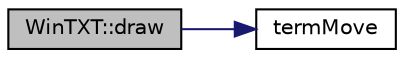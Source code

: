 digraph "WinTXT::draw"
{
 // LATEX_PDF_SIZE
  edge [fontname="Helvetica",fontsize="10",labelfontname="Helvetica",labelfontsize="10"];
  node [fontname="Helvetica",fontsize="10",shape=record];
  rankdir="LR";
  Node1 [label="WinTXT::draw",height=0.2,width=0.4,color="black", fillcolor="grey75", style="filled", fontcolor="black",tooltip=" "];
  Node1 -> Node2 [color="midnightblue",fontsize="10",style="solid"];
  Node2 [label="termMove",height=0.2,width=0.4,color="black", fillcolor="white", style="filled",URL="$_wintxt_8cpp.html#a0038303af38e1a50f24e3d4e33a4635b",tooltip=" "];
}
